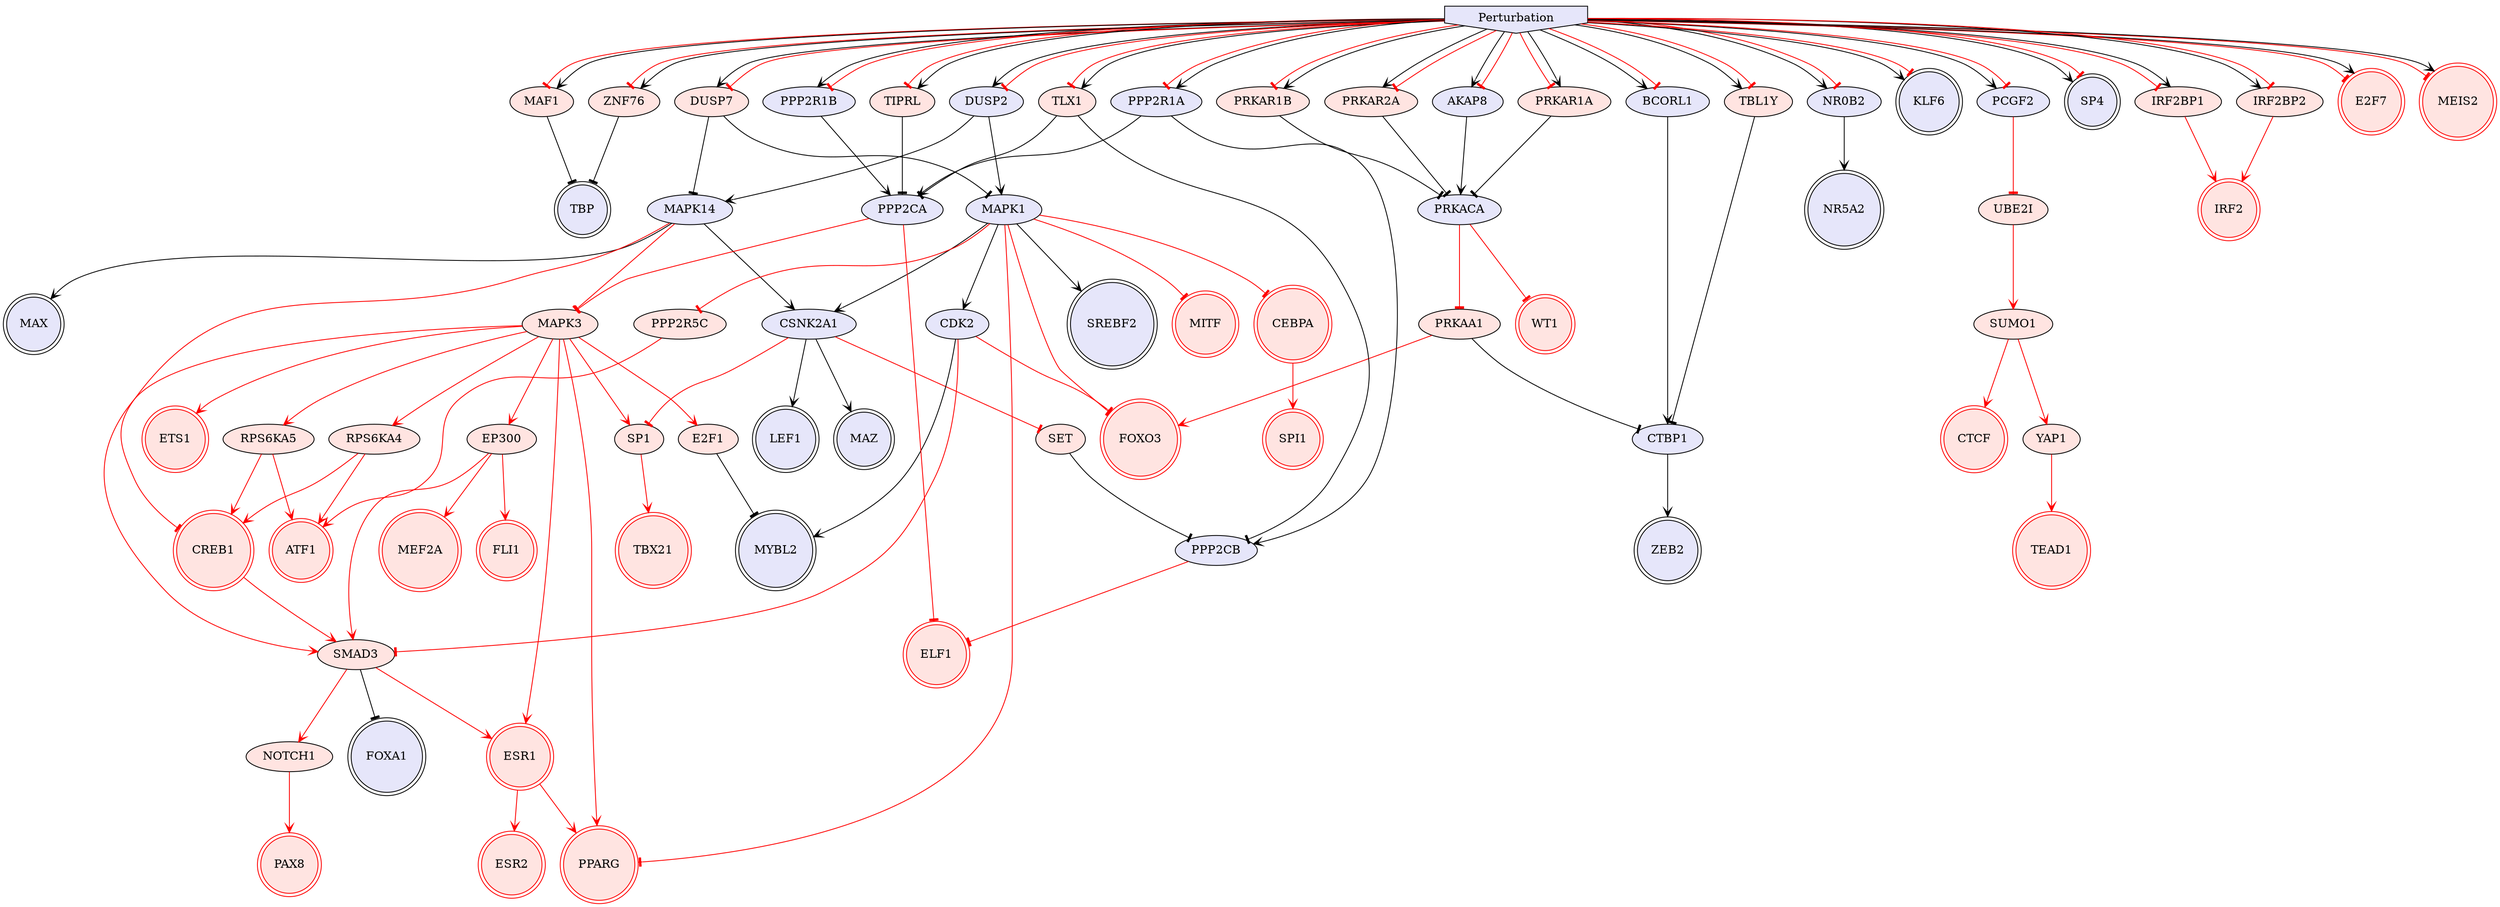digraph {

MAF1->TBP [penwidth=1, color=black, arrowhead="tee"]
MAPK14->MAX [penwidth=1, color=black, arrowhead="vee"]
DUSP2->MAPK1 [penwidth=1, color=black, arrowhead="vee"]
DUSP2->MAPK14 [penwidth=1, color=black, arrowhead="vee"]
CSNK2A1->LEF1 [penwidth=1, color=black, arrowhead="vee"]
NR0B2->NR5A2 [penwidth=1, color=black, arrowhead="vee"]
MAPK14->CSNK2A1 [penwidth=1, color=black, arrowhead="vee"]
PRKAA1->CTBP1 [penwidth=1, color=black, arrowhead="tee"]
CSNK2A1->MAZ [penwidth=1, color=black, arrowhead="vee"]
SMAD3->FOXA1 [penwidth=1, color=black, arrowhead="tee"]
TLX1->PPP2CB [penwidth=1, color=black, arrowhead="tee"]
MAPK1->SREBF2 [penwidth=1, color=black, arrowhead="vee"]
AKAP8->PRKACA [penwidth=1, color=black, arrowhead="vee"]
CDK2->MYBL2 [penwidth=1, color=black, arrowhead="vee"]
CTBP1->ZEB2 [penwidth=1, color=black, arrowhead="vee"]
MAPK1->CDK2 [penwidth=1, color=black, arrowhead="vee"]
MAPK1->CSNK2A1 [penwidth=1, color=black, arrowhead="vee"]
Perturbation->AKAP8 [penwidth=1, color=black, arrowhead="vee"]
Perturbation->DUSP2 [penwidth=1, color=black, arrowhead="vee"]
Perturbation->KLF6 [penwidth=1, color=black, arrowhead="vee"]
Perturbation->NR0B2 [penwidth=1, color=black, arrowhead="vee"]
Perturbation->PCGF2 [penwidth=1, color=black, arrowhead="vee"]
Perturbation->SP4 [penwidth=1, color=black, arrowhead="vee"]
NOTCH1->PAX8 [penwidth=1, color=red, arrowhead="vee"]
RPS6KA4->CREB1 [penwidth=1, color=red, arrowhead="vee"]
SUMO1->YAP1 [penwidth=1, color=red, arrowhead="vee"]
UBE2I->SUMO1 [penwidth=1, color=red, arrowhead="vee"]
SUMO1->CTCF [penwidth=1, color=red, arrowhead="vee"]
SP1->TBX21 [penwidth=1, color=red, arrowhead="vee"]
MAPK14->MAPK3 [penwidth=1, color=red, arrowhead="tee"]
CEBPA->SPI1 [penwidth=1, color=red, arrowhead="vee"]
SMAD3->ESR1 [penwidth=1, color=red, arrowhead="vee"]
SMAD3->NOTCH1 [penwidth=1, color=red, arrowhead="vee"]
MAPK3->RPS6KA4 [penwidth=1, color=red, arrowhead="vee"]
MAPK3->SMAD3 [penwidth=1, color=red, arrowhead="vee"]
CREB1->SMAD3 [penwidth=1, color=red, arrowhead="vee"]
ESR1->PPARG [penwidth=1, color=red, arrowhead="vee"]
ESR1->ESR2 [penwidth=1, color=red, arrowhead="vee"]
MAPK14->CREB1 [penwidth=1, color=red, arrowhead="tee"]
RPS6KA4->ATF1 [penwidth=1, color=red, arrowhead="vee"]
MAPK3->ETS1 [penwidth=1, color=red, arrowhead="vee"]
PPP2CB->ELF1 [penwidth=1, color=red, arrowhead="tee"]
PRKAA1->FOXO3 [penwidth=1, color=red, arrowhead="vee"]
PRKACA->PRKAA1 [penwidth=1, color=red, arrowhead="tee"]
PRKACA->WT1 [penwidth=1, color=red, arrowhead="tee"]
MAPK1->FOXO3 [penwidth=1, color=red, arrowhead="tee"]
YAP1->TEAD1 [penwidth=1, color=red, arrowhead="vee"]
MAPK3->ESR1 [penwidth=1, color=red, arrowhead="vee"]
EP300->MEF2A [penwidth=1, color=red, arrowhead="vee"]
MAPK1->PPARG [penwidth=1, color=red, arrowhead="tee"]
MAPK3->EP300 [penwidth=1, color=red, arrowhead="vee"]
MAPK3->SP1 [penwidth=1, color=red, arrowhead="vee"]
CSNK2A1->SP1 [penwidth=1, color=red, arrowhead="tee"]
EP300->FLI1 [penwidth=1, color=red, arrowhead="vee"]
CDK2->SMAD3 [penwidth=1, color=red, arrowhead="tee"]
PCGF2->UBE2I [penwidth=1, color=red, arrowhead="tee"]
CDK2->FOXO3 [penwidth=1, color=red, arrowhead="tee"]
MAPK1->CEBPA [penwidth=1, color=red, arrowhead="tee"]
EP300->SMAD3 [penwidth=1, color=red, arrowhead="vee"]
MAPK3->PPARG [penwidth=1, color=red, arrowhead="vee"]
IRF2BP1->IRF2 [penwidth=1, color=red, arrowhead="vee"]
MAPK1->MITF [penwidth=1, color=red, arrowhead="tee"]
Perturbation->E2F7 [penwidth=1, color=red, arrowhead="tee"]
Perturbation->IRF2BP1 [penwidth=1, color=red, arrowhead="tee"]
Perturbation->MAF1 [penwidth=1, color=red, arrowhead="tee"]
Perturbation->MEIS2 [penwidth=1, color=red, arrowhead="tee"]
Perturbation->TLX1 [penwidth=1, color=red, arrowhead="tee"]
E2F1->MYBL2 [penwidth=1, color=black, arrowhead="tee"]
TLX1->PPP2CA [penwidth=1, color=black, arrowhead="tee"]
Perturbation->AKAP8 [penwidth=1, color=red, arrowhead="tee"]
Perturbation->DUSP2 [penwidth=1, color=red, arrowhead="tee"]
Perturbation->KLF6 [penwidth=1, color=red, arrowhead="tee"]
Perturbation->NR0B2 [penwidth=1, color=red, arrowhead="tee"]
Perturbation->PCGF2 [penwidth=1, color=red, arrowhead="tee"]
Perturbation->SP4 [penwidth=1, color=red, arrowhead="tee"]
MAPK3->RPS6KA5 [penwidth=1, color=red, arrowhead="vee"]
RPS6KA5->CREB1 [penwidth=1, color=red, arrowhead="vee"]
RPS6KA5->ATF1 [penwidth=1, color=red, arrowhead="vee"]
PPP2CA->ELF1 [penwidth=1, color=red, arrowhead="tee"]
PPP2CA->MAPK3 [penwidth=1, color=red, arrowhead="tee"]
MAPK3->E2F1 [penwidth=1, color=red, arrowhead="vee"]
Perturbation->E2F7 [penwidth=1, color=black, arrowhead="vee"]
Perturbation->IRF2BP1 [penwidth=1, color=black, arrowhead="vee"]
Perturbation->MAF1 [penwidth=1, color=black, arrowhead="vee"]
Perturbation->MEIS2 [penwidth=1, color=black, arrowhead="vee"]
Perturbation->TLX1 [penwidth=1, color=black, arrowhead="vee"]
DUSP7->MAPK1 [penwidth=1, color=black, arrowhead="tee"]
DUSP7->MAPK14 [penwidth=1, color=black, arrowhead="tee"]
Perturbation->DUSP7 [penwidth=1, color=black, arrowhead="vee"]
Perturbation->DUSP7 [penwidth=1, color=red, arrowhead="tee"]
ZNF76->TBP [penwidth=1, color=black, arrowhead="tee"]
PRKAR1A->PRKACA [penwidth=1, color=black, arrowhead="tee"]
Perturbation->PRKAR1A [penwidth=1, color=red, arrowhead="tee"]
Perturbation->ZNF76 [penwidth=1, color=red, arrowhead="tee"]
Perturbation->PRKAR1A [penwidth=1, color=black, arrowhead="vee"]
Perturbation->ZNF76 [penwidth=1, color=black, arrowhead="vee"]
PRKAR1B->PRKACA [penwidth=1, color=black, arrowhead="tee"]
Perturbation->PRKAR1B [penwidth=1, color=red, arrowhead="tee"]
PRKAR2A->PRKACA [penwidth=1, color=black, arrowhead="tee"]
TBL1Y->CTBP1 [penwidth=1, color=black, arrowhead="tee"]
PPP2R1A->PPP2CB [penwidth=1, color=black, arrowhead="vee"]
Perturbation->PPP2R1A [penwidth=1, color=red, arrowhead="tee"]
PPP2R5C->ATF1 [penwidth=1, color=red, arrowhead="vee"]
MAPK1->PPP2R5C [penwidth=1, color=red, arrowhead="tee"]
IRF2BP2->IRF2 [penwidth=1, color=red, arrowhead="vee"]
Perturbation->IRF2BP2 [penwidth=1, color=black, arrowhead="vee"]
Perturbation->PRKAR2A [penwidth=1, color=black, arrowhead="vee"]
Perturbation->TBL1Y [penwidth=1, color=black, arrowhead="vee"]
SET->PPP2CB [penwidth=1, color=black, arrowhead="tee"]
CSNK2A1->SET [penwidth=1, color=red, arrowhead="tee"]
Perturbation->PRKAR1B [penwidth=1, color=black, arrowhead="vee"]
BCORL1->CTBP1 [penwidth=1, color=black, arrowhead="vee"]
Perturbation->BCORL1 [penwidth=1, color=black, arrowhead="vee"]
Perturbation->IRF2BP2 [penwidth=1, color=red, arrowhead="tee"]
Perturbation->PRKAR2A [penwidth=1, color=red, arrowhead="tee"]
Perturbation->PPP2R1A [penwidth=1, color=black, arrowhead="vee"]
Perturbation->BCORL1 [penwidth=1, color=red, arrowhead="tee"]
PPP2R1A->PPP2CA [penwidth=1, color=black, arrowhead="vee"]
Perturbation->TBL1Y [penwidth=1, color=red, arrowhead="tee"]
PPP2R1B->PPP2CA [penwidth=1, color=black, arrowhead="vee"]
Perturbation->PPP2R1B [penwidth=1, color=black, arrowhead="vee"]
TIPRL->PPP2CA [penwidth=1, color=black, arrowhead="tee"]
Perturbation->TIPRL [penwidth=1, color=red, arrowhead="tee"]
Perturbation->PPP2R1B [penwidth=1, color=red, arrowhead="tee"]
Perturbation->TIPRL [penwidth=1, color=black, arrowhead="vee"]
Perturbation [style=filled, color=black, fillcolor=lavender, shape=invhouse];
PAX8 [style=filled, color=red, fillcolor=mistyrose, shape=doublecircle];
TEAD1 [style=filled, color=red, fillcolor=mistyrose, shape=doublecircle];
ESR1 [style=filled, color=red, fillcolor=mistyrose, shape=doublecircle];
MAX [style=filled, color=black, fillcolor=lavender, shape=doublecircle];
MITF [style=filled, color=red, fillcolor=mistyrose, shape=doublecircle];
LEF1 [style=filled, color=black, fillcolor=lavender, shape=doublecircle];
ESR2 [style=filled, color=red, fillcolor=mistyrose, shape=doublecircle];
SREBF2 [style=filled, color=black, fillcolor=lavender, shape=doublecircle];
CTCF [style=filled, color=red, fillcolor=mistyrose, shape=doublecircle];
FOXO3 [style=filled, color=red, fillcolor=mistyrose, shape=doublecircle];
MYBL2 [style=filled, color=black, fillcolor=lavender, shape=doublecircle];
MAZ [style=filled, color=black, fillcolor=lavender, shape=doublecircle];
WT1 [style=filled, color=red, fillcolor=mistyrose, shape=doublecircle];
ATF1 [style=filled, color=red, fillcolor=mistyrose, shape=doublecircle];
CEBPA [style=filled, color=red, fillcolor=mistyrose, shape=doublecircle];
NR5A2 [style=filled, color=black, fillcolor=lavender, shape=doublecircle];
SPI1 [style=filled, color=red, fillcolor=mistyrose, shape=doublecircle];
MEIS2 [style=filled, color=red, fillcolor=mistyrose, shape=doublecircle];
ETS1 [style=filled, color=red, fillcolor=mistyrose, shape=doublecircle];
FOXA1 [style=filled, color=black, fillcolor=lavender, shape=doublecircle];
FLI1 [style=filled, color=red, fillcolor=mistyrose, shape=doublecircle];
CREB1 [style=filled, color=red, fillcolor=mistyrose, shape=doublecircle];
IRF2 [style=filled, color=red, fillcolor=mistyrose, shape=doublecircle];
MEF2A [style=filled, color=red, fillcolor=mistyrose, shape=doublecircle];
KLF6 [style=filled, color=black, fillcolor=lavender, shape=doublecircle];
TBX21 [style=filled, color=red, fillcolor=mistyrose, shape=doublecircle];
E2F7 [style=filled, color=red, fillcolor=mistyrose, shape=doublecircle];
TBP [style=filled, color=black, fillcolor=lavender, shape=doublecircle];
SP4 [style=filled, color=black, fillcolor=lavender, shape=doublecircle];
ELF1 [style=filled, color=red, fillcolor=mistyrose, shape=doublecircle];
PPARG [style=filled, color=red, fillcolor=mistyrose, shape=doublecircle];
ZEB2 [style=filled, color=black, fillcolor=lavender, shape=doublecircle];
MAF1 [style=filled, fillcolor=mistyrose];
MAPK14 [style=filled, fillcolor=lavender];
DUSP2 [style=filled, fillcolor=lavender];
CSNK2A1 [style=filled, fillcolor=lavender];
NR0B2 [style=filled, fillcolor=lavender];
PRKAA1 [style=filled, fillcolor=mistyrose];
SMAD3 [style=filled, fillcolor=mistyrose];
TLX1 [style=filled, fillcolor=mistyrose];
MAPK1 [style=filled, fillcolor=lavender];
AKAP8 [style=filled, fillcolor=lavender];
CDK2 [style=filled, fillcolor=lavender];
CTBP1 [style=filled, fillcolor=lavender];
NOTCH1 [style=filled, fillcolor=mistyrose];
RPS6KA4 [style=filled, fillcolor=mistyrose];
SUMO1 [style=filled, fillcolor=mistyrose];
UBE2I [style=filled, fillcolor=mistyrose];
SP1 [style=filled, fillcolor=mistyrose];
MAPK3 [style=filled, fillcolor=mistyrose];
PPP2CB [style=filled, fillcolor=lavender];
PRKACA [style=filled, fillcolor=lavender];
YAP1 [style=filled, fillcolor=mistyrose];
EP300 [style=filled, fillcolor=mistyrose];
PCGF2 [style=filled, fillcolor=lavender];
IRF2BP1 [style=filled, fillcolor=mistyrose];
E2F1 [style=filled, fillcolor=mistyrose];
RPS6KA5 [style=filled, fillcolor=mistyrose];
PPP2CA [style=filled, fillcolor=lavender];
DUSP7 [style=filled, fillcolor=mistyrose];
ZNF76 [style=filled, fillcolor=mistyrose];
PRKAR1A [style=filled, fillcolor=mistyrose];
PRKAR1B [style=filled, fillcolor=mistyrose];
PRKAR2A [style=filled, fillcolor=mistyrose];
TBL1Y [style=filled, fillcolor=mistyrose];
PPP2R1A [style=filled, fillcolor=lavender];
PPP2R5C [style=filled, fillcolor=mistyrose];
IRF2BP2 [style=filled, fillcolor=mistyrose];
SET [style=filled, fillcolor=mistyrose];
BCORL1 [style=filled, fillcolor=lavender];
PPP2R1B [style=filled, fillcolor=lavender];
TIPRL [style=filled, fillcolor=mistyrose];


}
